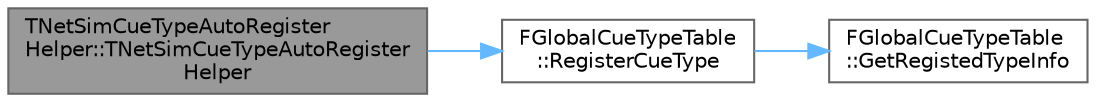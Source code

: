 digraph "TNetSimCueTypeAutoRegisterHelper::TNetSimCueTypeAutoRegisterHelper"
{
 // INTERACTIVE_SVG=YES
 // LATEX_PDF_SIZE
  bgcolor="transparent";
  edge [fontname=Helvetica,fontsize=10,labelfontname=Helvetica,labelfontsize=10];
  node [fontname=Helvetica,fontsize=10,shape=box,height=0.2,width=0.4];
  rankdir="LR";
  Node1 [id="Node000001",label="TNetSimCueTypeAutoRegister\lHelper::TNetSimCueTypeAutoRegister\lHelper",height=0.2,width=0.4,color="gray40", fillcolor="grey60", style="filled", fontcolor="black",tooltip=" "];
  Node1 -> Node2 [id="edge1_Node000001_Node000002",color="steelblue1",style="solid",tooltip=" "];
  Node2 [id="Node000002",label="FGlobalCueTypeTable\l::RegisterCueType",height=0.2,width=0.4,color="grey40", fillcolor="white", style="filled",URL="$df/d90/classFGlobalCueTypeTable.html#a78466cc2629609c4a46814478e4841da",tooltip=" "];
  Node2 -> Node3 [id="edge2_Node000002_Node000003",color="steelblue1",style="solid",tooltip=" "];
  Node3 [id="Node000003",label="FGlobalCueTypeTable\l::GetRegistedTypeInfo",height=0.2,width=0.4,color="grey40", fillcolor="white", style="filled",URL="$df/d90/classFGlobalCueTypeTable.html#a02a8e175a60223e59ab5e72d8e6876b0",tooltip=" "];
}
